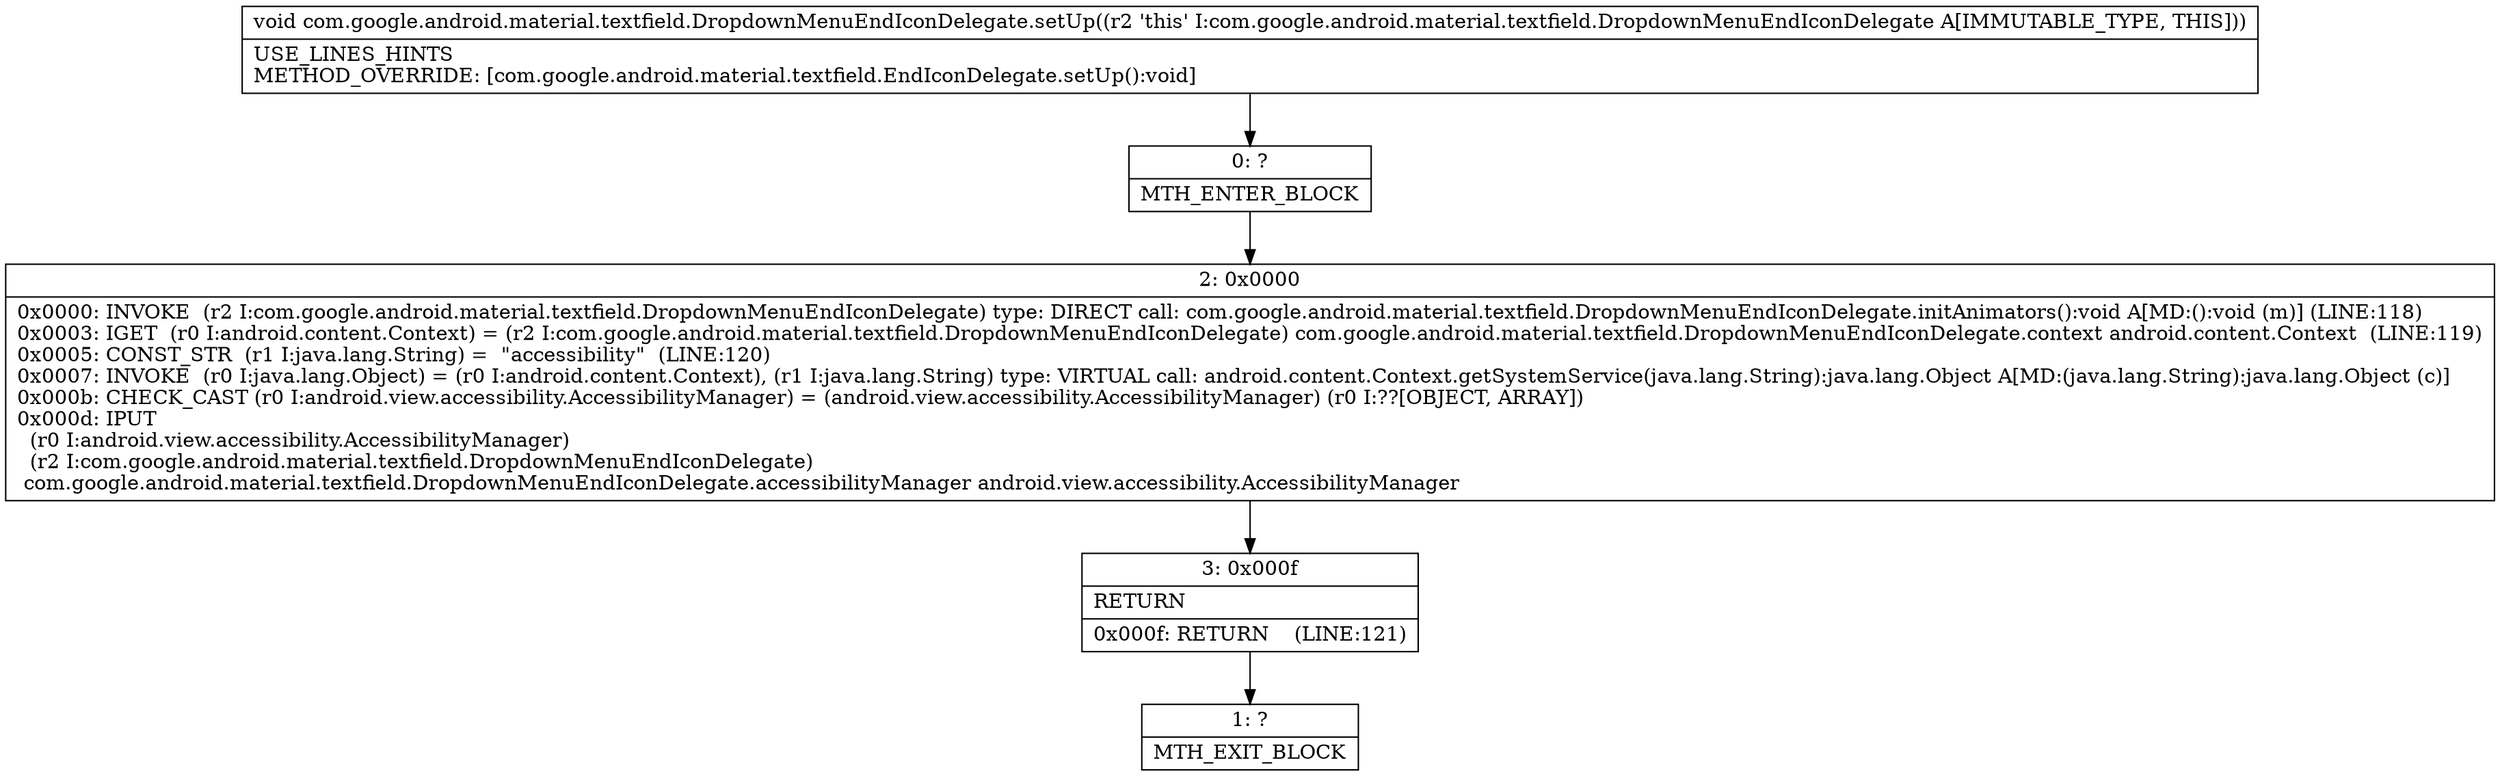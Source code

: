digraph "CFG forcom.google.android.material.textfield.DropdownMenuEndIconDelegate.setUp()V" {
Node_0 [shape=record,label="{0\:\ ?|MTH_ENTER_BLOCK\l}"];
Node_2 [shape=record,label="{2\:\ 0x0000|0x0000: INVOKE  (r2 I:com.google.android.material.textfield.DropdownMenuEndIconDelegate) type: DIRECT call: com.google.android.material.textfield.DropdownMenuEndIconDelegate.initAnimators():void A[MD:():void (m)] (LINE:118)\l0x0003: IGET  (r0 I:android.content.Context) = (r2 I:com.google.android.material.textfield.DropdownMenuEndIconDelegate) com.google.android.material.textfield.DropdownMenuEndIconDelegate.context android.content.Context  (LINE:119)\l0x0005: CONST_STR  (r1 I:java.lang.String) =  \"accessibility\"  (LINE:120)\l0x0007: INVOKE  (r0 I:java.lang.Object) = (r0 I:android.content.Context), (r1 I:java.lang.String) type: VIRTUAL call: android.content.Context.getSystemService(java.lang.String):java.lang.Object A[MD:(java.lang.String):java.lang.Object (c)]\l0x000b: CHECK_CAST (r0 I:android.view.accessibility.AccessibilityManager) = (android.view.accessibility.AccessibilityManager) (r0 I:??[OBJECT, ARRAY]) \l0x000d: IPUT  \l  (r0 I:android.view.accessibility.AccessibilityManager)\l  (r2 I:com.google.android.material.textfield.DropdownMenuEndIconDelegate)\l com.google.android.material.textfield.DropdownMenuEndIconDelegate.accessibilityManager android.view.accessibility.AccessibilityManager \l}"];
Node_3 [shape=record,label="{3\:\ 0x000f|RETURN\l|0x000f: RETURN    (LINE:121)\l}"];
Node_1 [shape=record,label="{1\:\ ?|MTH_EXIT_BLOCK\l}"];
MethodNode[shape=record,label="{void com.google.android.material.textfield.DropdownMenuEndIconDelegate.setUp((r2 'this' I:com.google.android.material.textfield.DropdownMenuEndIconDelegate A[IMMUTABLE_TYPE, THIS]))  | USE_LINES_HINTS\lMETHOD_OVERRIDE: [com.google.android.material.textfield.EndIconDelegate.setUp():void]\l}"];
MethodNode -> Node_0;Node_0 -> Node_2;
Node_2 -> Node_3;
Node_3 -> Node_1;
}

